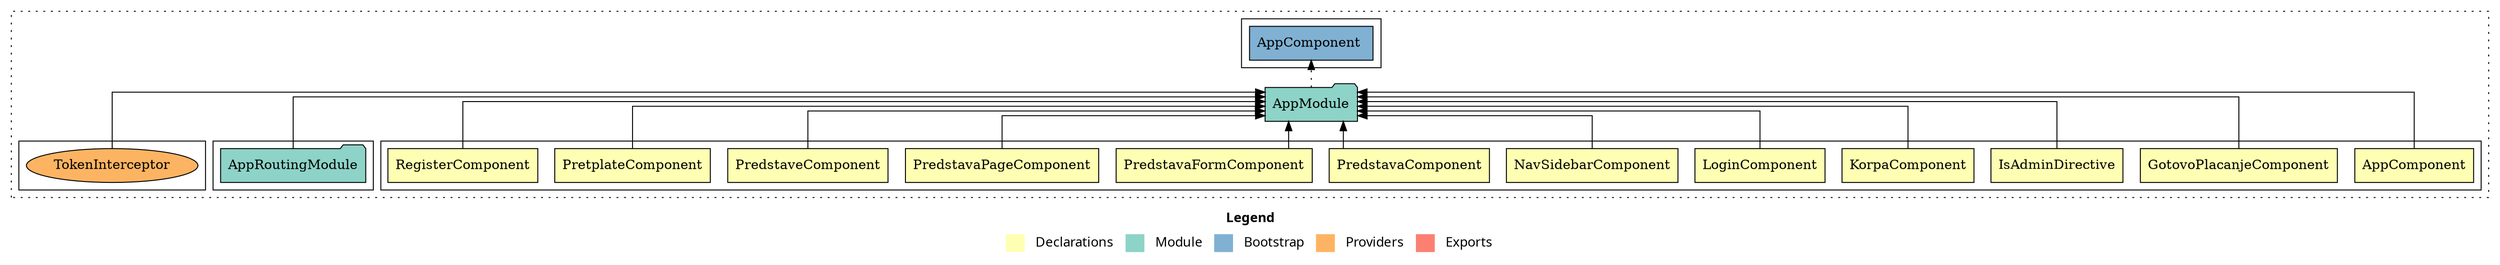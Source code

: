 digraph dependencies { node [shape="rect", style="filled", colorscheme=set312]; ranksep=0.4; compound=false; remincross=true; splines=true; splines=ortho; rankdir=LR; rankdir=TB; rankdir=BT; label=<<table BORDER="0"> <tr> <td colspan="5" align="center"><b>Legend</b></td> </tr> <tr> <td> <table BORDER="0"> <tr> <td bgcolor="#ffffb3" width="20"></td> <td>  Declarations</td> </tr> </table> </td> <td> <table BORDER="0"> <tr> <td bgcolor="#8dd3c7" width="20"></td> <td>  Module</td> </tr> </table> </td> <td> <table BORDER="0"> <tr> <td bgcolor="#80b1d3" width="20"></td> <td>  Bootstrap</td> </tr> </table> </td> <td> <table BORDER="0"> <tr> <td bgcolor="#fdb462" width="20"></td> <td>  Providers</td> </tr> </table> </td> <td> <table BORDER="0"> <tr> <td bgcolor="#fb8072" width="20"></td> <td>  Exports</td> </tr> </table> </td> </tr></table>>; ratio=compress; fontname="sans-serif";  subgraph "cluster_AppModule" { label=""; style="dotted";node [shape="folder", fillcolor=1]; subgraph cluster_AppModule_declarations { style="solid";node [style="filled", shape="rect"]; node [fillcolor=2]; "AppComponent"; node [fillcolor=2]; "GotovoPlacanjeComponent"; node [fillcolor=2]; "IsAdminDirective"; node [fillcolor=2]; "KorpaComponent"; node [fillcolor=2]; "LoginComponent"; node [fillcolor=2]; "NavSidebarComponent"; node [fillcolor=2]; "PredstavaComponent"; node [fillcolor=2]; "PredstavaFormComponent"; node [fillcolor=2]; "PredstavaPageComponent"; node [fillcolor=2]; "PredstaveComponent"; node [fillcolor=2]; "PretplateComponent"; node [fillcolor=2]; "RegisterComponent"; }  "AppComponent" -> "AppModule" [style="solid", lhead="cluster_AppModule" ltail="cluster_AppModule_declarations"]; subgraph "cluster_AppModule_AppComponent_providers" { style="solid";  }  "GotovoPlacanjeComponent" -> "AppModule" [style="solid", lhead="cluster_AppModule" ltail="cluster_AppModule_declarations"]; subgraph "cluster_AppModule_GotovoPlacanjeComponent_providers" { style="solid";  }  "IsAdminDirective" -> "AppModule" [style="solid", lhead="cluster_AppModule" ltail="cluster_AppModule_declarations"]; subgraph "cluster_AppModule_IsAdminDirective_providers" { style="solid";  }  "KorpaComponent" -> "AppModule" [style="solid", lhead="cluster_AppModule" ltail="cluster_AppModule_declarations"]; subgraph "cluster_AppModule_KorpaComponent_providers" { style="solid";  }  "LoginComponent" -> "AppModule" [style="solid", lhead="cluster_AppModule" ltail="cluster_AppModule_declarations"]; subgraph "cluster_AppModule_LoginComponent_providers" { style="solid";  }  "NavSidebarComponent" -> "AppModule" [style="solid", lhead="cluster_AppModule" ltail="cluster_AppModule_declarations"]; subgraph "cluster_AppModule_NavSidebarComponent_providers" { style="solid";  }  "PredstavaComponent" -> "AppModule" [style="solid", lhead="cluster_AppModule" ltail="cluster_AppModule_declarations"]; subgraph "cluster_AppModule_PredstavaComponent_providers" { style="solid";  }  "PredstavaFormComponent" -> "AppModule" [style="solid", lhead="cluster_AppModule" ltail="cluster_AppModule_declarations"]; subgraph "cluster_AppModule_PredstavaFormComponent_providers" { style="solid";  }  "PredstavaPageComponent" -> "AppModule" [style="solid", lhead="cluster_AppModule" ltail="cluster_AppModule_declarations"]; subgraph "cluster_AppModule_PredstavaPageComponent_providers" { style="solid";  }  "PredstaveComponent" -> "AppModule" [style="solid", lhead="cluster_AppModule" ltail="cluster_AppModule_declarations"]; subgraph "cluster_AppModule_PredstaveComponent_providers" { style="solid";  }  "PretplateComponent" -> "AppModule" [style="solid", lhead="cluster_AppModule" ltail="cluster_AppModule_declarations"]; subgraph "cluster_AppModule_PretplateComponent_providers" { style="solid";  }  "RegisterComponent" -> "AppModule" [style="solid", lhead="cluster_AppModule" ltail="cluster_AppModule_declarations"]; subgraph "cluster_AppModule_RegisterComponent_providers" { style="solid";  }    subgraph cluster_AppModule_imports { style="solid"; node [style="filled", fillcolor=1, shape="rect"];    "AppRoutingModule" [label="AppRoutingModule", shape="folder"];   }    "AppRoutingModule" -> "AppModule" [lhead="cluster_AppModule", ltail="cluster_AppModule_imports"];     subgraph cluster_AppModule_exports { style="solid";node [style="filled", fillcolor=4, shape="rect"];}    subgraph cluster_AppModule_bootstrap { style="solid"; node [style="filled", fillcolor=5, shape="rect"];  "AppComponent " [label="AppComponent ", shape="rect"]  }  "AppModule" -> "AppComponent " [style="dotted", lhead="cluster_AppModule_bootstrap" ltail="cluster_AppModule"];    subgraph cluster_AppModule_providers { style="solid"; node [style="filled", fillcolor=6, shape="rect"];    "TokenInterceptor" [label="TokenInterceptor", shape="oval"];   }    "TokenInterceptor" -> "AppModule" [lhead="cluster_AppModule", ltail="cluster_AppModule_providers"];     }  subgraph "cluster_AppRoutingModule" { label=""; style="dotted";node [shape="folder", fillcolor=1]; subgraph cluster_AppRoutingModule_declarations { style="solid";node [style="filled", shape="rect"]; }    subgraph cluster_AppRoutingModule_imports { style="solid"; node [style="filled", fillcolor=1, shape="rect"];   }     subgraph cluster_AppRoutingModule_exports { style="solid";node [style="filled", fillcolor=4, shape="rect"];}    subgraph cluster_AppRoutingModule_bootstrap { style="solid"; node [style="filled", fillcolor=5, shape="rect"];  }    subgraph cluster_AppRoutingModule_providers { style="solid"; node [style="filled", fillcolor=6, shape="rect"];   }     }  }